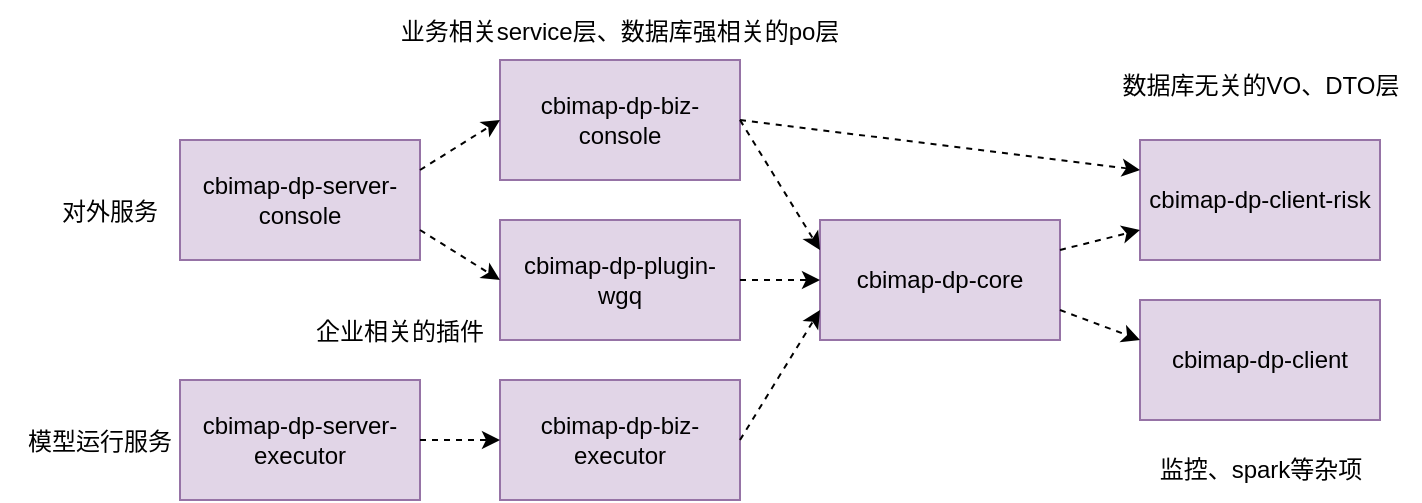 <mxfile version="24.4.13" type="github">
  <diagram name="第 1 页" id="pFjIZeC7h0T4rhKodFum">
    <mxGraphModel dx="1434" dy="738" grid="1" gridSize="10" guides="1" tooltips="1" connect="1" arrows="1" fold="1" page="0" pageScale="1" pageWidth="827" pageHeight="1169" math="0" shadow="0">
      <root>
        <mxCell id="0" />
        <mxCell id="1" parent="0" />
        <mxCell id="JhVvmMiedUeNjTpxYXZy-1" value="cbimap-dp-server-console" style="rounded=0;whiteSpace=wrap;html=1;fillColor=#e1d5e7;strokeColor=#9673a6;" parent="1" vertex="1">
          <mxGeometry x="360" y="200" width="120" height="60" as="geometry" />
        </mxCell>
        <mxCell id="JhVvmMiedUeNjTpxYXZy-2" value="cbimap-dp-server-executor" style="rounded=0;whiteSpace=wrap;html=1;fillColor=#e1d5e7;strokeColor=#9673a6;" parent="1" vertex="1">
          <mxGeometry x="360" y="320" width="120" height="60" as="geometry" />
        </mxCell>
        <mxCell id="JhVvmMiedUeNjTpxYXZy-3" value="cbimap-dp-biz-console" style="rounded=0;whiteSpace=wrap;html=1;fillColor=#e1d5e7;strokeColor=#9673a6;" parent="1" vertex="1">
          <mxGeometry x="520" y="160" width="120" height="60" as="geometry" />
        </mxCell>
        <mxCell id="JhVvmMiedUeNjTpxYXZy-4" value="cbimap-dp-plugin-wgq" style="rounded=0;whiteSpace=wrap;html=1;fillColor=#e1d5e7;strokeColor=#9673a6;" parent="1" vertex="1">
          <mxGeometry x="520" y="240" width="120" height="60" as="geometry" />
        </mxCell>
        <mxCell id="JhVvmMiedUeNjTpxYXZy-5" value="" style="endArrow=classic;html=1;rounded=0;entryX=0;entryY=0.5;entryDx=0;entryDy=0;exitX=1;exitY=0.25;exitDx=0;exitDy=0;dashed=1;" parent="1" source="JhVvmMiedUeNjTpxYXZy-1" target="JhVvmMiedUeNjTpxYXZy-3" edge="1">
          <mxGeometry width="50" height="50" relative="1" as="geometry">
            <mxPoint x="470" y="530" as="sourcePoint" />
            <mxPoint x="520" y="480" as="targetPoint" />
          </mxGeometry>
        </mxCell>
        <mxCell id="JhVvmMiedUeNjTpxYXZy-6" value="" style="endArrow=classic;html=1;rounded=0;entryX=0;entryY=0.5;entryDx=0;entryDy=0;exitX=1;exitY=0.75;exitDx=0;exitDy=0;dashed=1;" parent="1" source="JhVvmMiedUeNjTpxYXZy-1" target="JhVvmMiedUeNjTpxYXZy-4" edge="1">
          <mxGeometry width="50" height="50" relative="1" as="geometry">
            <mxPoint x="450" y="240" as="sourcePoint" />
            <mxPoint x="530" y="180" as="targetPoint" />
          </mxGeometry>
        </mxCell>
        <mxCell id="JhVvmMiedUeNjTpxYXZy-8" value="cbimap-dp-core" style="rounded=0;whiteSpace=wrap;html=1;fillColor=#e1d5e7;strokeColor=#9673a6;" parent="1" vertex="1">
          <mxGeometry x="680" y="240" width="120" height="60" as="geometry" />
        </mxCell>
        <mxCell id="JhVvmMiedUeNjTpxYXZy-11" value="对外服务" style="text;align=center;verticalAlign=middle;resizable=0;points=[];autosize=1;strokeColor=none;fillColor=none;fontSize=12;" parent="1" vertex="1">
          <mxGeometry x="290" y="220" width="70" height="30" as="geometry" />
        </mxCell>
        <mxCell id="JhVvmMiedUeNjTpxYXZy-12" value="cbimap-dp-biz-executor" style="rounded=0;whiteSpace=wrap;html=1;fillColor=#e1d5e7;strokeColor=#9673a6;" parent="1" vertex="1">
          <mxGeometry x="520" y="320" width="120" height="60" as="geometry" />
        </mxCell>
        <mxCell id="JhVvmMiedUeNjTpxYXZy-13" value="" style="endArrow=classic;html=1;rounded=0;entryX=0;entryY=0.5;entryDx=0;entryDy=0;exitX=1;exitY=0.5;exitDx=0;exitDy=0;dashed=1;" parent="1" source="JhVvmMiedUeNjTpxYXZy-2" target="JhVvmMiedUeNjTpxYXZy-12" edge="1">
          <mxGeometry width="50" height="50" relative="1" as="geometry">
            <mxPoint x="450" y="220" as="sourcePoint" />
            <mxPoint x="530" y="260" as="targetPoint" />
          </mxGeometry>
        </mxCell>
        <mxCell id="JhVvmMiedUeNjTpxYXZy-14" value="cbimap-dp-client-risk" style="rounded=0;whiteSpace=wrap;html=1;fillColor=#e1d5e7;strokeColor=#9673a6;" parent="1" vertex="1">
          <mxGeometry x="840" y="200" width="120" height="60" as="geometry" />
        </mxCell>
        <mxCell id="JhVvmMiedUeNjTpxYXZy-15" value="" style="endArrow=classic;html=1;rounded=0;entryX=0;entryY=0.25;entryDx=0;entryDy=0;exitX=1;exitY=0.5;exitDx=0;exitDy=0;dashed=1;" parent="1" source="JhVvmMiedUeNjTpxYXZy-3" target="JhVvmMiedUeNjTpxYXZy-8" edge="1">
          <mxGeometry width="50" height="50" relative="1" as="geometry">
            <mxPoint x="610" y="80" as="sourcePoint" />
            <mxPoint x="700" y="60" as="targetPoint" />
          </mxGeometry>
        </mxCell>
        <mxCell id="JhVvmMiedUeNjTpxYXZy-16" value="" style="endArrow=classic;html=1;rounded=0;entryX=0;entryY=0.25;entryDx=0;entryDy=0;exitX=1;exitY=0.5;exitDx=0;exitDy=0;dashed=1;" parent="1" source="JhVvmMiedUeNjTpxYXZy-3" target="JhVvmMiedUeNjTpxYXZy-14" edge="1">
          <mxGeometry width="50" height="50" relative="1" as="geometry">
            <mxPoint x="610" y="80" as="sourcePoint" />
            <mxPoint x="700" y="170" as="targetPoint" />
          </mxGeometry>
        </mxCell>
        <mxCell id="JhVvmMiedUeNjTpxYXZy-18" value="" style="endArrow=classic;html=1;rounded=0;entryX=0;entryY=0.75;entryDx=0;entryDy=0;exitX=1;exitY=0.5;exitDx=0;exitDy=0;dashed=1;" parent="1" source="JhVvmMiedUeNjTpxYXZy-12" target="JhVvmMiedUeNjTpxYXZy-8" edge="1">
          <mxGeometry width="50" height="50" relative="1" as="geometry">
            <mxPoint x="700" y="320" as="sourcePoint" />
            <mxPoint x="700" y="250" as="targetPoint" />
          </mxGeometry>
        </mxCell>
        <mxCell id="JhVvmMiedUeNjTpxYXZy-20" value="" style="endArrow=classic;html=1;rounded=0;entryX=0;entryY=0.5;entryDx=0;entryDy=0;exitX=1;exitY=0.5;exitDx=0;exitDy=0;dashed=1;" parent="1" source="JhVvmMiedUeNjTpxYXZy-4" target="JhVvmMiedUeNjTpxYXZy-8" edge="1">
          <mxGeometry width="50" height="50" relative="1" as="geometry">
            <mxPoint x="650" y="200" as="sourcePoint" />
            <mxPoint x="730" y="280" as="targetPoint" />
          </mxGeometry>
        </mxCell>
        <mxCell id="JhVvmMiedUeNjTpxYXZy-21" value="cbimap-dp-client" style="rounded=0;whiteSpace=wrap;html=1;fillColor=#e1d5e7;strokeColor=#9673a6;" parent="1" vertex="1">
          <mxGeometry x="840" y="280" width="120" height="60" as="geometry" />
        </mxCell>
        <mxCell id="JhVvmMiedUeNjTpxYXZy-22" value="" style="endArrow=classic;html=1;rounded=0;entryX=0;entryY=0.75;entryDx=0;entryDy=0;exitX=1;exitY=0.25;exitDx=0;exitDy=0;dashed=1;" parent="1" source="JhVvmMiedUeNjTpxYXZy-8" target="JhVvmMiedUeNjTpxYXZy-14" edge="1">
          <mxGeometry width="50" height="50" relative="1" as="geometry">
            <mxPoint x="650" y="200" as="sourcePoint" />
            <mxPoint x="730" y="160" as="targetPoint" />
          </mxGeometry>
        </mxCell>
        <mxCell id="JhVvmMiedUeNjTpxYXZy-23" value="" style="endArrow=classic;html=1;rounded=0;entryX=0;entryY=0.333;entryDx=0;entryDy=0;dashed=1;exitX=1;exitY=0.75;exitDx=0;exitDy=0;entryPerimeter=0;" parent="1" source="JhVvmMiedUeNjTpxYXZy-8" target="JhVvmMiedUeNjTpxYXZy-21" edge="1">
          <mxGeometry width="50" height="50" relative="1" as="geometry">
            <mxPoint x="820" y="350" as="sourcePoint" />
            <mxPoint x="790" y="190" as="targetPoint" />
          </mxGeometry>
        </mxCell>
        <mxCell id="h8nGuR-rwOSQyPATIooY-1" value="模型运行服务" style="text;align=center;verticalAlign=middle;resizable=0;points=[];autosize=1;strokeColor=none;fillColor=none;fontSize=12;" vertex="1" parent="1">
          <mxGeometry x="270" y="335" width="100" height="30" as="geometry" />
        </mxCell>
        <mxCell id="h8nGuR-rwOSQyPATIooY-2" value="企业相关的插件" style="text;align=center;verticalAlign=middle;resizable=0;points=[];autosize=1;strokeColor=none;fillColor=none;fontSize=12;" vertex="1" parent="1">
          <mxGeometry x="415" y="280" width="110" height="30" as="geometry" />
        </mxCell>
        <mxCell id="h8nGuR-rwOSQyPATIooY-3" value="业务相关service层、数据库强相关的po层" style="text;align=center;verticalAlign=middle;resizable=0;points=[];autosize=1;strokeColor=none;fillColor=none;fontSize=12;" vertex="1" parent="1">
          <mxGeometry x="460" y="130" width="240" height="30" as="geometry" />
        </mxCell>
        <mxCell id="h8nGuR-rwOSQyPATIooY-4" value="监控、spark等杂项" style="text;html=1;align=center;verticalAlign=middle;resizable=0;points=[];autosize=1;strokeColor=none;fillColor=none;" vertex="1" parent="1">
          <mxGeometry x="840" y="350" width="120" height="30" as="geometry" />
        </mxCell>
        <mxCell id="h8nGuR-rwOSQyPATIooY-5" value="数据库无关的VO、DTO层" style="text;html=1;align=center;verticalAlign=middle;resizable=0;points=[];autosize=1;strokeColor=none;fillColor=none;" vertex="1" parent="1">
          <mxGeometry x="820" y="158" width="160" height="30" as="geometry" />
        </mxCell>
      </root>
    </mxGraphModel>
  </diagram>
</mxfile>
